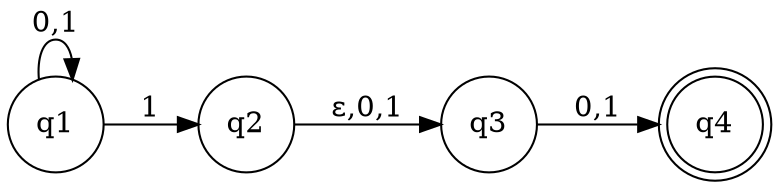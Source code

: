 digraph PA05_2a_1 {
	rankdir=LR;
	graph [dpi = 300];
	node [shape = doublecircle]; q4;
	node [shape = circle];
	q1 -> q1 [label="0,1"]; q1->q2 [label="1"];
    q2 -> q3 [label="ε,0,1"];
    q3 -> q4 [label="0,1"];
}

